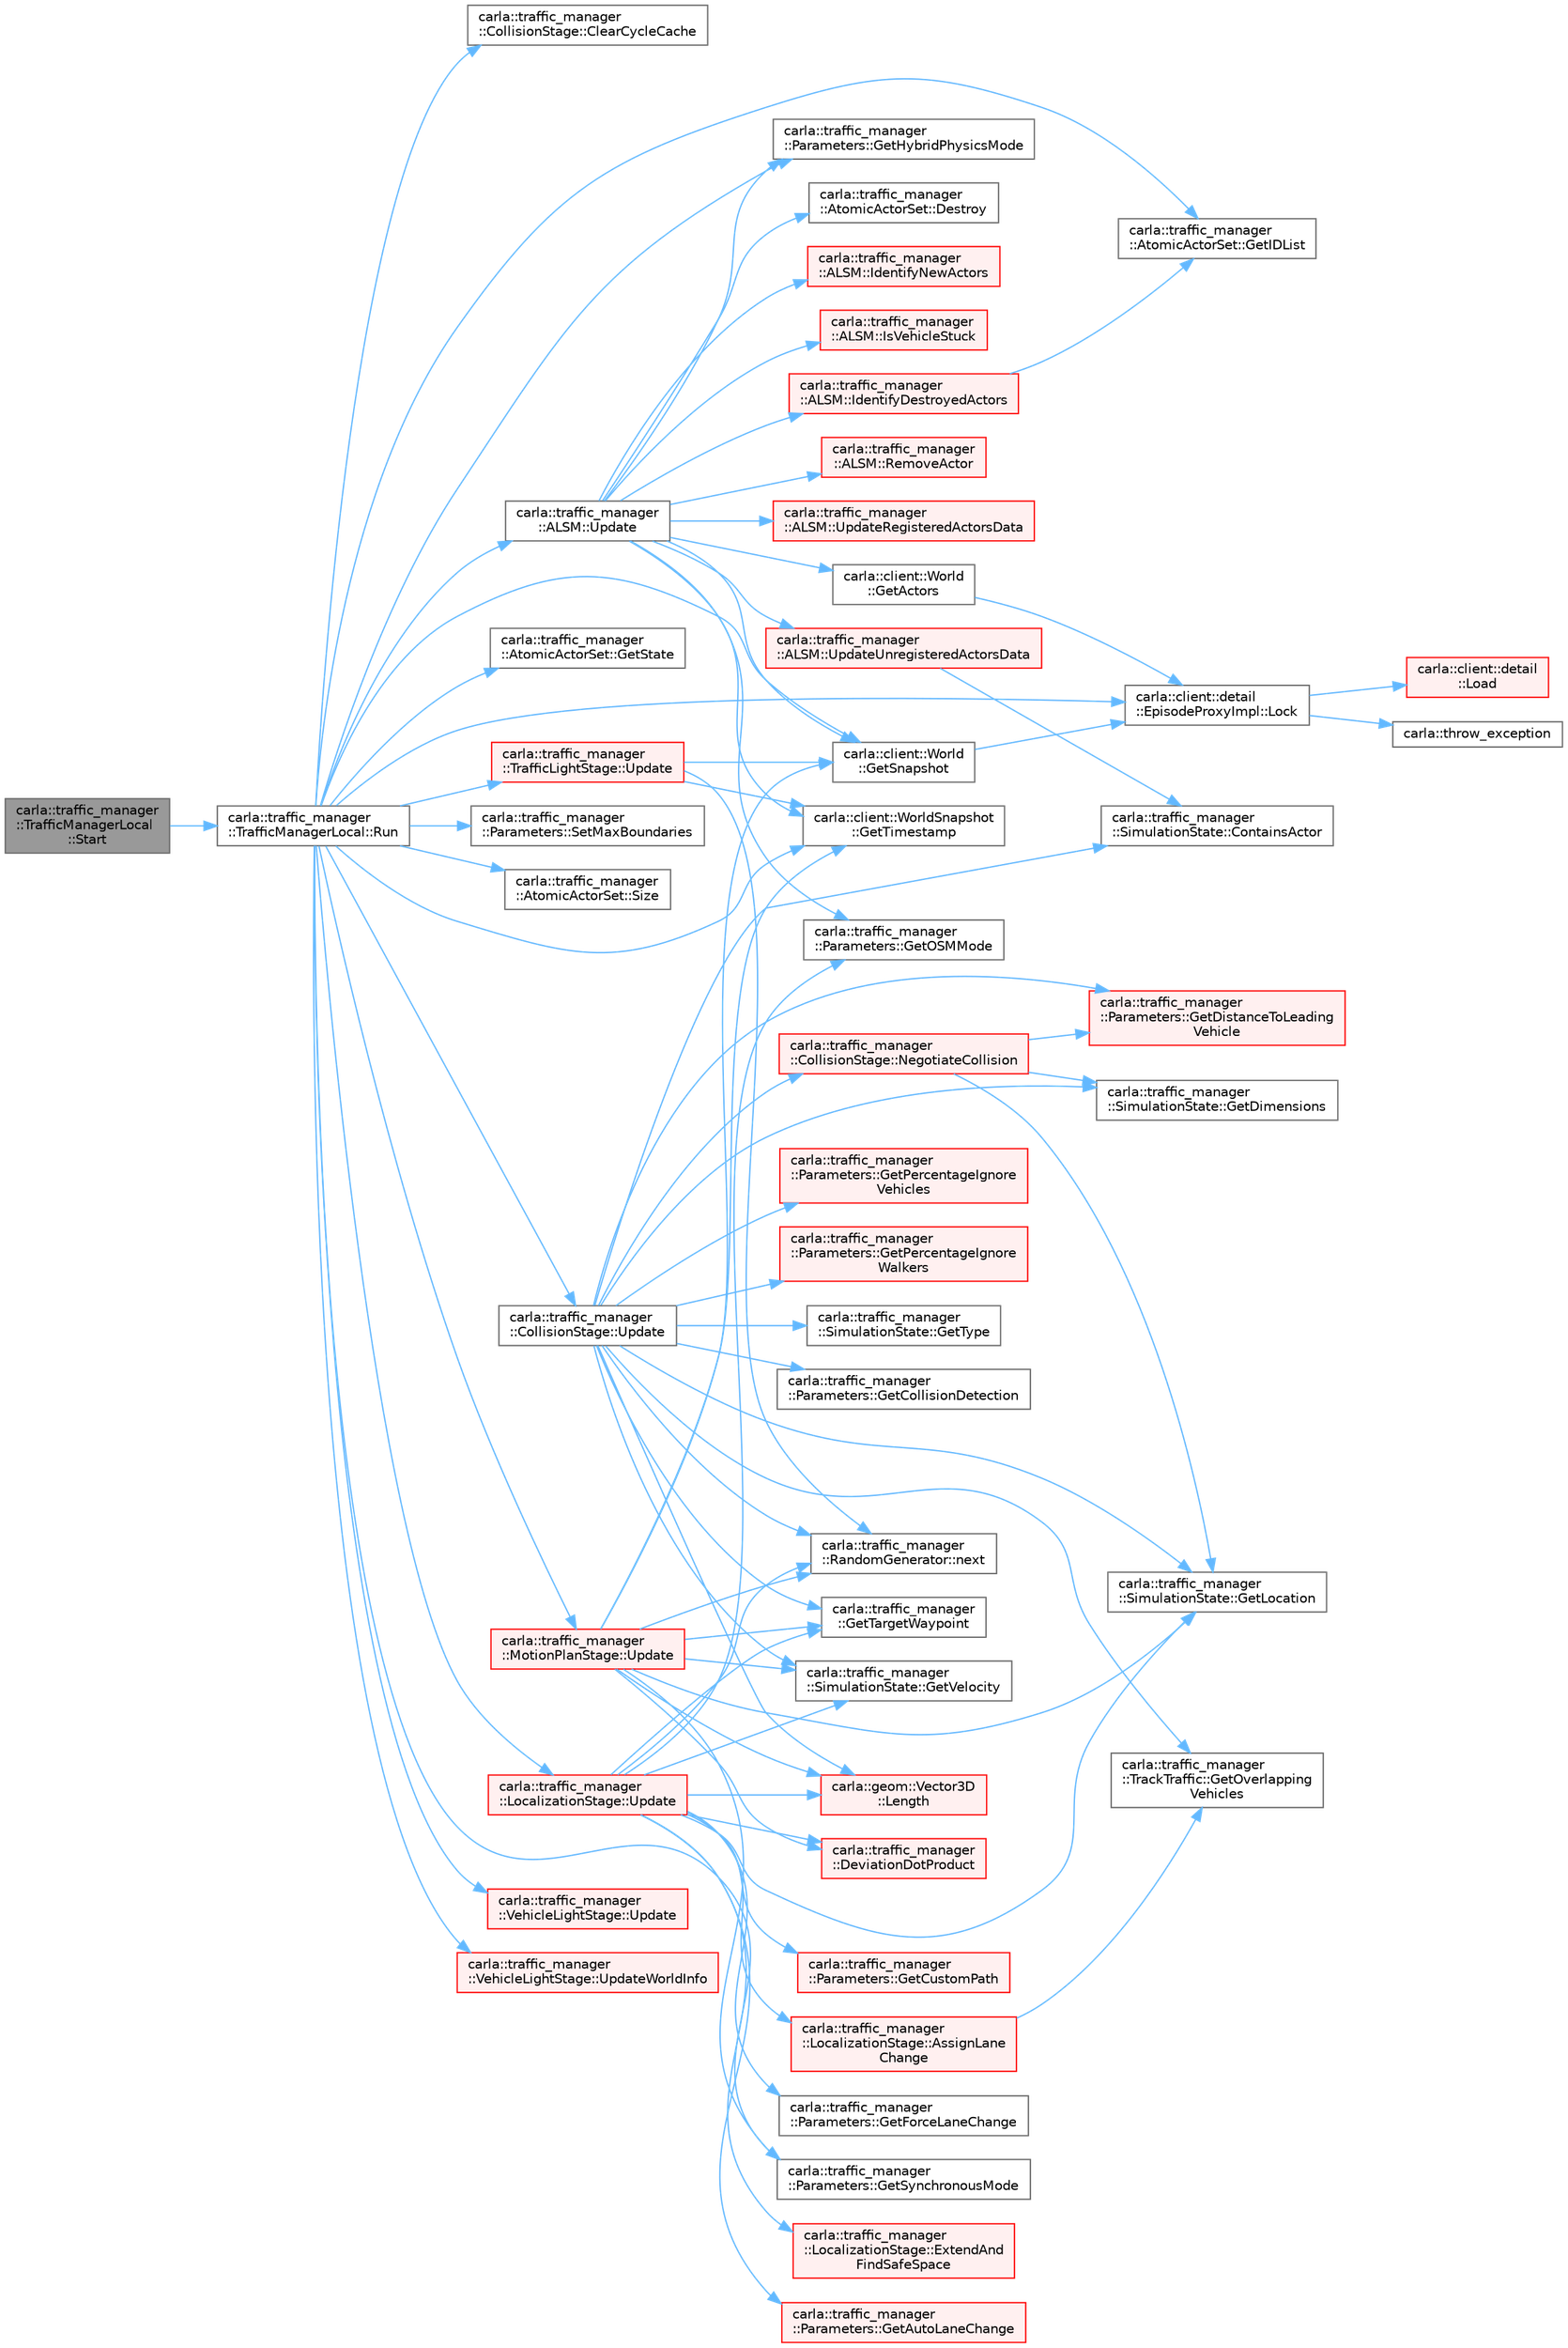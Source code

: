 digraph "carla::traffic_manager::TrafficManagerLocal::Start"
{
 // INTERACTIVE_SVG=YES
 // LATEX_PDF_SIZE
  bgcolor="transparent";
  edge [fontname=Helvetica,fontsize=10,labelfontname=Helvetica,labelfontsize=10];
  node [fontname=Helvetica,fontsize=10,shape=box,height=0.2,width=0.4];
  rankdir="LR";
  Node1 [id="Node000001",label="carla::traffic_manager\l::TrafficManagerLocal\l::Start",height=0.2,width=0.4,color="gray40", fillcolor="grey60", style="filled", fontcolor="black",tooltip="To start the TrafficManager."];
  Node1 -> Node2 [id="edge1_Node000001_Node000002",color="steelblue1",style="solid",tooltip=" "];
  Node2 [id="Node000002",label="carla::traffic_manager\l::TrafficManagerLocal::Run",height=0.2,width=0.4,color="grey40", fillcolor="white", style="filled",URL="$da/d0f/classcarla_1_1traffic__manager_1_1TrafficManagerLocal.html#a6d67cce3d0e5a48056645270364fe637",tooltip="Initiates thread to run the TrafficManager sequentially."];
  Node2 -> Node3 [id="edge2_Node000002_Node000003",color="steelblue1",style="solid",tooltip=" "];
  Node3 [id="Node000003",label="carla::traffic_manager\l::CollisionStage::ClearCycleCache",height=0.2,width=0.4,color="grey40", fillcolor="white", style="filled",URL="$d1/d26/classcarla_1_1traffic__manager_1_1CollisionStage.html#a56083dd08a37d714b053afe83117e396",tooltip=" "];
  Node2 -> Node4 [id="edge3_Node000002_Node000004",color="steelblue1",style="solid",tooltip=" "];
  Node4 [id="Node000004",label="carla::traffic_manager\l::Parameters::GetHybridPhysicsMode",height=0.2,width=0.4,color="grey40", fillcolor="white", style="filled",URL="$d6/ddb/classcarla_1_1traffic__manager_1_1Parameters.html#ae568df23309a6ddebb42331bdbeef73b",tooltip="Method to retrieve hybrid physics mode."];
  Node2 -> Node5 [id="edge4_Node000002_Node000005",color="steelblue1",style="solid",tooltip=" "];
  Node5 [id="Node000005",label="carla::traffic_manager\l::AtomicActorSet::GetIDList",height=0.2,width=0.4,color="grey40", fillcolor="white", style="filled",URL="$d6/d8c/classcarla_1_1traffic__manager_1_1AtomicActorSet.html#a3e33d35c4c1afe440ecbbe052d04648b",tooltip=" "];
  Node2 -> Node6 [id="edge5_Node000002_Node000006",color="steelblue1",style="solid",tooltip=" "];
  Node6 [id="Node000006",label="carla::client::World\l::GetSnapshot",height=0.2,width=0.4,color="grey40", fillcolor="white", style="filled",URL="$db/d1f/classcarla_1_1client_1_1World.html#a259343e4a40aba854336762e415a4397",tooltip="Return a snapshot of the world at this moment."];
  Node6 -> Node7 [id="edge6_Node000006_Node000007",color="steelblue1",style="solid",tooltip=" "];
  Node7 [id="Node000007",label="carla::client::detail\l::EpisodeProxyImpl::Lock",height=0.2,width=0.4,color="grey40", fillcolor="white", style="filled",URL="$d1/dd3/classcarla_1_1client_1_1detail_1_1EpisodeProxyImpl.html#aaca857645fbeb6546b4a03a663bb65af",tooltip="Same as TryLock but never return nullptr."];
  Node7 -> Node8 [id="edge7_Node000007_Node000008",color="steelblue1",style="solid",tooltip=" "];
  Node8 [id="Node000008",label="carla::client::detail\l::Load",height=0.2,width=0.4,color="red", fillcolor="#FFF0F0", style="filled",URL="$d8/dcd/namespacecarla_1_1client_1_1detail.html#aa47f72a521d97fe3574a56e808b509d8",tooltip=" "];
  Node7 -> Node10 [id="edge8_Node000007_Node000010",color="steelblue1",style="solid",tooltip=" "];
  Node10 [id="Node000010",label="carla::throw_exception",height=0.2,width=0.4,color="grey40", fillcolor="white", style="filled",URL="$d9/d36/namespacecarla.html#a23602ab663165210a7757d6108f6b3cd",tooltip=" "];
  Node2 -> Node11 [id="edge9_Node000002_Node000011",color="steelblue1",style="solid",tooltip=" "];
  Node11 [id="Node000011",label="carla::traffic_manager\l::AtomicActorSet::GetState",height=0.2,width=0.4,color="grey40", fillcolor="white", style="filled",URL="$d6/d8c/classcarla_1_1traffic__manager_1_1AtomicActorSet.html#ab59d429b7bfffa98a5953b56e6b0244e",tooltip=" "];
  Node2 -> Node12 [id="edge10_Node000002_Node000012",color="steelblue1",style="solid",tooltip=" "];
  Node12 [id="Node000012",label="carla::traffic_manager\l::Parameters::GetSynchronousMode",height=0.2,width=0.4,color="grey40", fillcolor="white", style="filled",URL="$d6/ddb/classcarla_1_1traffic__manager_1_1Parameters.html#ab9c3b8926edbad39793deed0e0a0b83c",tooltip="Method to get synchronous mode."];
  Node2 -> Node13 [id="edge11_Node000002_Node000013",color="steelblue1",style="solid",tooltip=" "];
  Node13 [id="Node000013",label="carla::client::WorldSnapshot\l::GetTimestamp",height=0.2,width=0.4,color="grey40", fillcolor="white", style="filled",URL="$d4/dc6/classcarla_1_1client_1_1WorldSnapshot.html#a52ead59d048a20a519b7c78519648c4f",tooltip="Get timestamp of this snapshot."];
  Node2 -> Node7 [id="edge12_Node000002_Node000007",color="steelblue1",style="solid",tooltip=" "];
  Node2 -> Node14 [id="edge13_Node000002_Node000014",color="steelblue1",style="solid",tooltip=" "];
  Node14 [id="Node000014",label="carla::traffic_manager\l::Parameters::SetMaxBoundaries",height=0.2,width=0.4,color="grey40", fillcolor="white", style="filled",URL="$d6/ddb/classcarla_1_1traffic__manager_1_1Parameters.html#a92a6013f86dd02abcbf78a06842deb1e",tooltip="Method to set limits for boundaries when respawning vehicles."];
  Node2 -> Node15 [id="edge14_Node000002_Node000015",color="steelblue1",style="solid",tooltip=" "];
  Node15 [id="Node000015",label="carla::traffic_manager\l::AtomicActorSet::Size",height=0.2,width=0.4,color="grey40", fillcolor="white", style="filled",URL="$d6/d8c/classcarla_1_1traffic__manager_1_1AtomicActorSet.html#ad7b8a1eea19ca801a6d860d2e7c4e723",tooltip=" "];
  Node2 -> Node16 [id="edge15_Node000002_Node000016",color="steelblue1",style="solid",tooltip=" "];
  Node16 [id="Node000016",label="carla::traffic_manager\l::ALSM::Update",height=0.2,width=0.4,color="grey40", fillcolor="white", style="filled",URL="$d2/d75/classcarla_1_1traffic__manager_1_1ALSM.html#a0a506446f6810014b6da12d0dcba0748",tooltip=" "];
  Node16 -> Node17 [id="edge16_Node000016_Node000017",color="steelblue1",style="solid",tooltip=" "];
  Node17 [id="Node000017",label="carla::traffic_manager\l::AtomicActorSet::Destroy",height=0.2,width=0.4,color="grey40", fillcolor="white", style="filled",URL="$d6/d8c/classcarla_1_1traffic__manager_1_1AtomicActorSet.html#a2d1ebadba4b9df27347f89c92d9ad3e0",tooltip=" "];
  Node16 -> Node18 [id="edge17_Node000016_Node000018",color="steelblue1",style="solid",tooltip=" "];
  Node18 [id="Node000018",label="carla::client::World\l::GetActors",height=0.2,width=0.4,color="grey40", fillcolor="white", style="filled",URL="$db/d1f/classcarla_1_1client_1_1World.html#a04a22f65ea5ccd3e93b833503dda6d65",tooltip="Return a list with all the actors currently present in the world."];
  Node18 -> Node7 [id="edge18_Node000018_Node000007",color="steelblue1",style="solid",tooltip=" "];
  Node16 -> Node4 [id="edge19_Node000016_Node000004",color="steelblue1",style="solid",tooltip=" "];
  Node16 -> Node19 [id="edge20_Node000016_Node000019",color="steelblue1",style="solid",tooltip=" "];
  Node19 [id="Node000019",label="carla::traffic_manager\l::Parameters::GetOSMMode",height=0.2,width=0.4,color="grey40", fillcolor="white", style="filled",URL="$d6/ddb/classcarla_1_1traffic__manager_1_1Parameters.html#a471d15917c1e5a13fbdf2a6787443c1d",tooltip="Method to get Open Street Map mode."];
  Node16 -> Node6 [id="edge21_Node000016_Node000006",color="steelblue1",style="solid",tooltip=" "];
  Node16 -> Node13 [id="edge22_Node000016_Node000013",color="steelblue1",style="solid",tooltip=" "];
  Node16 -> Node20 [id="edge23_Node000016_Node000020",color="steelblue1",style="solid",tooltip=" "];
  Node20 [id="Node000020",label="carla::traffic_manager\l::ALSM::IdentifyDestroyedActors",height=0.2,width=0.4,color="red", fillcolor="#FFF0F0", style="filled",URL="$d2/d75/classcarla_1_1traffic__manager_1_1ALSM.html#aef2962d7072799f698d3bd725f8e713f",tooltip=" "];
  Node20 -> Node5 [id="edge24_Node000020_Node000005",color="steelblue1",style="solid",tooltip=" "];
  Node16 -> Node22 [id="edge25_Node000016_Node000022",color="steelblue1",style="solid",tooltip=" "];
  Node22 [id="Node000022",label="carla::traffic_manager\l::ALSM::IdentifyNewActors",height=0.2,width=0.4,color="red", fillcolor="#FFF0F0", style="filled",URL="$d2/d75/classcarla_1_1traffic__manager_1_1ALSM.html#a2bcfbcb3a48589c581f457d4dc4b4095",tooltip=" "];
  Node16 -> Node23 [id="edge26_Node000016_Node000023",color="steelblue1",style="solid",tooltip=" "];
  Node23 [id="Node000023",label="carla::traffic_manager\l::ALSM::IsVehicleStuck",height=0.2,width=0.4,color="red", fillcolor="#FFF0F0", style="filled",URL="$d2/d75/classcarla_1_1traffic__manager_1_1ALSM.html#a8960baa40ebe29297764a3418a7c83f9",tooltip=" "];
  Node16 -> Node25 [id="edge27_Node000016_Node000025",color="steelblue1",style="solid",tooltip=" "];
  Node25 [id="Node000025",label="carla::traffic_manager\l::ALSM::RemoveActor",height=0.2,width=0.4,color="red", fillcolor="#FFF0F0", style="filled",URL="$d2/d75/classcarla_1_1traffic__manager_1_1ALSM.html#a33160b538ce38f9ec4a0942f9fa53d86",tooltip=" "];
  Node16 -> Node35 [id="edge28_Node000016_Node000035",color="steelblue1",style="solid",tooltip=" "];
  Node35 [id="Node000035",label="carla::traffic_manager\l::ALSM::UpdateRegisteredActorsData",height=0.2,width=0.4,color="red", fillcolor="#FFF0F0", style="filled",URL="$d2/d75/classcarla_1_1traffic__manager_1_1ALSM.html#ad15f10c71f3da095c15de0aab2c4462d",tooltip=" "];
  Node16 -> Node51 [id="edge29_Node000016_Node000051",color="steelblue1",style="solid",tooltip=" "];
  Node51 [id="Node000051",label="carla::traffic_manager\l::ALSM::UpdateUnregisteredActorsData",height=0.2,width=0.4,color="red", fillcolor="#FFF0F0", style="filled",URL="$d2/d75/classcarla_1_1traffic__manager_1_1ALSM.html#ab2987ec9734853767e94428fd78421e7",tooltip=" "];
  Node51 -> Node42 [id="edge30_Node000051_Node000042",color="steelblue1",style="solid",tooltip=" "];
  Node42 [id="Node000042",label="carla::traffic_manager\l::SimulationState::ContainsActor",height=0.2,width=0.4,color="grey40", fillcolor="white", style="filled",URL="$d9/d2b/classcarla_1_1traffic__manager_1_1SimulationState.html#a5755ec593372450d03d5f62f3e082a9c",tooltip=" "];
  Node2 -> Node54 [id="edge31_Node000002_Node000054",color="steelblue1",style="solid",tooltip=" "];
  Node54 [id="Node000054",label="carla::traffic_manager\l::CollisionStage::Update",height=0.2,width=0.4,color="grey40", fillcolor="white", style="filled",URL="$d1/d26/classcarla_1_1traffic__manager_1_1CollisionStage.html#ac446efd585519bce8de5740158758158",tooltip=" "];
  Node54 -> Node42 [id="edge32_Node000054_Node000042",color="steelblue1",style="solid",tooltip=" "];
  Node54 -> Node55 [id="edge33_Node000054_Node000055",color="steelblue1",style="solid",tooltip=" "];
  Node55 [id="Node000055",label="carla::traffic_manager\l::Parameters::GetCollisionDetection",height=0.2,width=0.4,color="grey40", fillcolor="white", style="filled",URL="$d6/ddb/classcarla_1_1traffic__manager_1_1Parameters.html#a25c5a09baf9f4a30fa7fd5da25d60924",tooltip="Method to query collision avoidance rule between a pair of vehicles."];
  Node54 -> Node56 [id="edge34_Node000054_Node000056",color="steelblue1",style="solid",tooltip=" "];
  Node56 [id="Node000056",label="carla::traffic_manager\l::SimulationState::GetDimensions",height=0.2,width=0.4,color="grey40", fillcolor="white", style="filled",URL="$d9/d2b/classcarla_1_1traffic__manager_1_1SimulationState.html#ad6ddbe9d9c32c09b56ca9ac2a0476c4f",tooltip=" "];
  Node54 -> Node57 [id="edge35_Node000054_Node000057",color="steelblue1",style="solid",tooltip=" "];
  Node57 [id="Node000057",label="carla::traffic_manager\l::Parameters::GetDistanceToLeading\lVehicle",height=0.2,width=0.4,color="red", fillcolor="#FFF0F0", style="filled",URL="$d6/ddb/classcarla_1_1traffic__manager_1_1Parameters.html#a1b869a069fdc1d76dd9e71c44b357f82",tooltip="Method to query distance to leading vehicle for a given vehicle."];
  Node54 -> Node44 [id="edge36_Node000054_Node000044",color="steelblue1",style="solid",tooltip=" "];
  Node44 [id="Node000044",label="carla::traffic_manager\l::SimulationState::GetLocation",height=0.2,width=0.4,color="grey40", fillcolor="white", style="filled",URL="$d9/d2b/classcarla_1_1traffic__manager_1_1SimulationState.html#a59ede59f9972bf3dd9fc2c4b6b1e8233",tooltip=" "];
  Node54 -> Node60 [id="edge37_Node000054_Node000060",color="steelblue1",style="solid",tooltip=" "];
  Node60 [id="Node000060",label="carla::traffic_manager\l::TrackTraffic::GetOverlapping\lVehicles",height=0.2,width=0.4,color="grey40", fillcolor="white", style="filled",URL="$d2/d36/classcarla_1_1traffic__manager_1_1TrackTraffic.html#a856482783656c84dc63362a947b91216",tooltip=" "];
  Node54 -> Node61 [id="edge38_Node000054_Node000061",color="steelblue1",style="solid",tooltip=" "];
  Node61 [id="Node000061",label="carla::traffic_manager\l::Parameters::GetPercentageIgnore\lVehicles",height=0.2,width=0.4,color="red", fillcolor="#FFF0F0", style="filled",URL="$d6/ddb/classcarla_1_1traffic__manager_1_1Parameters.html#ab060c8e12953602f6f9aee02b323b852",tooltip="Method to get % to ignore any vehicle."];
  Node54 -> Node62 [id="edge39_Node000054_Node000062",color="steelblue1",style="solid",tooltip=" "];
  Node62 [id="Node000062",label="carla::traffic_manager\l::Parameters::GetPercentageIgnore\lWalkers",height=0.2,width=0.4,color="red", fillcolor="#FFF0F0", style="filled",URL="$d6/ddb/classcarla_1_1traffic__manager_1_1Parameters.html#a0930b4ee148cdbbf5360e143a30fbd6f",tooltip="Method to get % to ignore any walker."];
  Node54 -> Node63 [id="edge40_Node000054_Node000063",color="steelblue1",style="solid",tooltip=" "];
  Node63 [id="Node000063",label="carla::traffic_manager\l::GetTargetWaypoint",height=0.2,width=0.4,color="grey40", fillcolor="white", style="filled",URL="$d0/db7/namespacecarla_1_1traffic__manager.html#aa6a228c96ec5c8ff54d8f49f4bb294d8",tooltip=" "];
  Node54 -> Node64 [id="edge41_Node000054_Node000064",color="steelblue1",style="solid",tooltip=" "];
  Node64 [id="Node000064",label="carla::traffic_manager\l::SimulationState::GetType",height=0.2,width=0.4,color="grey40", fillcolor="white", style="filled",URL="$d9/d2b/classcarla_1_1traffic__manager_1_1SimulationState.html#acc21d48ec73259ee9d8ee445a1e9f2dc",tooltip=" "];
  Node54 -> Node45 [id="edge42_Node000054_Node000045",color="steelblue1",style="solid",tooltip=" "];
  Node45 [id="Node000045",label="carla::traffic_manager\l::SimulationState::GetVelocity",height=0.2,width=0.4,color="grey40", fillcolor="white", style="filled",URL="$d9/d2b/classcarla_1_1traffic__manager_1_1SimulationState.html#aba3bd1759653ecc9f95629de0a2beadd",tooltip=" "];
  Node54 -> Node65 [id="edge43_Node000054_Node000065",color="steelblue1",style="solid",tooltip=" "];
  Node65 [id="Node000065",label="carla::geom::Vector3D\l::Length",height=0.2,width=0.4,color="red", fillcolor="#FFF0F0", style="filled",URL="$d9/dfe/classcarla_1_1geom_1_1Vector3D.html#aaa4bec48ae0734cca2c027df30ea6b34",tooltip=" "];
  Node54 -> Node66 [id="edge44_Node000054_Node000066",color="steelblue1",style="solid",tooltip=" "];
  Node66 [id="Node000066",label="carla::traffic_manager\l::CollisionStage::NegotiateCollision",height=0.2,width=0.4,color="red", fillcolor="#FFF0F0", style="filled",URL="$d1/d26/classcarla_1_1traffic__manager_1_1CollisionStage.html#af9c0740908fbcb2f077fb513224b2b4e",tooltip=" "];
  Node66 -> Node56 [id="edge45_Node000066_Node000056",color="steelblue1",style="solid",tooltip=" "];
  Node66 -> Node57 [id="edge46_Node000066_Node000057",color="steelblue1",style="solid",tooltip=" "];
  Node66 -> Node44 [id="edge47_Node000066_Node000044",color="steelblue1",style="solid",tooltip=" "];
  Node54 -> Node75 [id="edge48_Node000054_Node000075",color="steelblue1",style="solid",tooltip=" "];
  Node75 [id="Node000075",label="carla::traffic_manager\l::RandomGenerator::next",height=0.2,width=0.4,color="grey40", fillcolor="white", style="filled",URL="$d2/df0/classcarla_1_1traffic__manager_1_1RandomGenerator.html#a1ec8197b4d66c63f1ee3e207c1284bd1",tooltip=" "];
  Node2 -> Node76 [id="edge49_Node000002_Node000076",color="steelblue1",style="solid",tooltip=" "];
  Node76 [id="Node000076",label="carla::traffic_manager\l::LocalizationStage::Update",height=0.2,width=0.4,color="red", fillcolor="#FFF0F0", style="filled",URL="$d6/da2/classcarla_1_1traffic__manager_1_1LocalizationStage.html#acf066b922ba5c21c6b6ee23d35731d91",tooltip=" "];
  Node76 -> Node77 [id="edge50_Node000076_Node000077",color="steelblue1",style="solid",tooltip=" "];
  Node77 [id="Node000077",label="carla::traffic_manager\l::LocalizationStage::AssignLane\lChange",height=0.2,width=0.4,color="red", fillcolor="#FFF0F0", style="filled",URL="$d6/da2/classcarla_1_1traffic__manager_1_1LocalizationStage.html#a9f76e39404feb468084348215d3765c9",tooltip=" "];
  Node77 -> Node60 [id="edge51_Node000077_Node000060",color="steelblue1",style="solid",tooltip=" "];
  Node76 -> Node79 [id="edge52_Node000076_Node000079",color="steelblue1",style="solid",tooltip=" "];
  Node79 [id="Node000079",label="carla::traffic_manager\l::DeviationDotProduct",height=0.2,width=0.4,color="red", fillcolor="#FFF0F0", style="filled",URL="$d0/db7/namespacecarla_1_1traffic__manager.html#af3c2122d4e257fe9e2a2529ce4fc0ba0",tooltip="Returns the dot product between the vehicle's heading vector and the vector along the direction to th..."];
  Node76 -> Node80 [id="edge53_Node000076_Node000080",color="steelblue1",style="solid",tooltip=" "];
  Node80 [id="Node000080",label="carla::traffic_manager\l::LocalizationStage::ExtendAnd\lFindSafeSpace",height=0.2,width=0.4,color="red", fillcolor="#FFF0F0", style="filled",URL="$d6/da2/classcarla_1_1traffic__manager_1_1LocalizationStage.html#a54529199aa49e3e0c5476ba0da376850",tooltip=" "];
  Node76 -> Node82 [id="edge54_Node000076_Node000082",color="steelblue1",style="solid",tooltip=" "];
  Node82 [id="Node000082",label="carla::traffic_manager\l::Parameters::GetAutoLaneChange",height=0.2,width=0.4,color="red", fillcolor="#FFF0F0", style="filled",URL="$d6/ddb/classcarla_1_1traffic__manager_1_1Parameters.html#a8827b6bef8b41a9d436e08377ba6ff8f",tooltip="Method to query auto lane change rule for a vehicle."];
  Node76 -> Node83 [id="edge55_Node000076_Node000083",color="steelblue1",style="solid",tooltip=" "];
  Node83 [id="Node000083",label="carla::traffic_manager\l::Parameters::GetCustomPath",height=0.2,width=0.4,color="red", fillcolor="#FFF0F0", style="filled",URL="$d6/ddb/classcarla_1_1traffic__manager_1_1Parameters.html#aaab45615ee0bcd87320ab3ee06f0e995",tooltip="Method to get a custom path."];
  Node76 -> Node84 [id="edge56_Node000076_Node000084",color="steelblue1",style="solid",tooltip=" "];
  Node84 [id="Node000084",label="carla::traffic_manager\l::Parameters::GetForceLaneChange",height=0.2,width=0.4,color="grey40", fillcolor="white", style="filled",URL="$d6/ddb/classcarla_1_1traffic__manager_1_1Parameters.html#a12f17c67464cb6d366eaeaa282e04d8c",tooltip="Method to query lane change command for a vehicle."];
  Node76 -> Node44 [id="edge57_Node000076_Node000044",color="steelblue1",style="solid",tooltip=" "];
  Node76 -> Node19 [id="edge58_Node000076_Node000019",color="steelblue1",style="solid",tooltip=" "];
  Node76 -> Node63 [id="edge59_Node000076_Node000063",color="steelblue1",style="solid",tooltip=" "];
  Node76 -> Node45 [id="edge60_Node000076_Node000045",color="steelblue1",style="solid",tooltip=" "];
  Node76 -> Node65 [id="edge61_Node000076_Node000065",color="steelblue1",style="solid",tooltip=" "];
  Node76 -> Node75 [id="edge62_Node000076_Node000075",color="steelblue1",style="solid",tooltip=" "];
  Node2 -> Node101 [id="edge63_Node000002_Node000101",color="steelblue1",style="solid",tooltip=" "];
  Node101 [id="Node000101",label="carla::traffic_manager\l::MotionPlanStage::Update",height=0.2,width=0.4,color="red", fillcolor="#FFF0F0", style="filled",URL="$dd/df9/classcarla_1_1traffic__manager_1_1MotionPlanStage.html#a7a57d649d96daccb2e2ee9780f24c4ec",tooltip=" "];
  Node101 -> Node79 [id="edge64_Node000101_Node000079",color="steelblue1",style="solid",tooltip=" "];
  Node101 -> Node44 [id="edge65_Node000101_Node000044",color="steelblue1",style="solid",tooltip=" "];
  Node101 -> Node6 [id="edge66_Node000101_Node000006",color="steelblue1",style="solid",tooltip=" "];
  Node101 -> Node12 [id="edge67_Node000101_Node000012",color="steelblue1",style="solid",tooltip=" "];
  Node101 -> Node63 [id="edge68_Node000101_Node000063",color="steelblue1",style="solid",tooltip=" "];
  Node101 -> Node13 [id="edge69_Node000101_Node000013",color="steelblue1",style="solid",tooltip=" "];
  Node101 -> Node45 [id="edge70_Node000101_Node000045",color="steelblue1",style="solid",tooltip=" "];
  Node101 -> Node65 [id="edge71_Node000101_Node000065",color="steelblue1",style="solid",tooltip=" "];
  Node101 -> Node75 [id="edge72_Node000101_Node000075",color="steelblue1",style="solid",tooltip=" "];
  Node2 -> Node130 [id="edge73_Node000002_Node000130",color="steelblue1",style="solid",tooltip=" "];
  Node130 [id="Node000130",label="carla::traffic_manager\l::TrafficLightStage::Update",height=0.2,width=0.4,color="red", fillcolor="#FFF0F0", style="filled",URL="$d5/db3/classcarla_1_1traffic__manager_1_1TrafficLightStage.html#a3566443b6d621479786b1906f76094d4",tooltip=" "];
  Node130 -> Node6 [id="edge74_Node000130_Node000006",color="steelblue1",style="solid",tooltip=" "];
  Node130 -> Node13 [id="edge75_Node000130_Node000013",color="steelblue1",style="solid",tooltip=" "];
  Node130 -> Node75 [id="edge76_Node000130_Node000075",color="steelblue1",style="solid",tooltip=" "];
  Node2 -> Node136 [id="edge77_Node000002_Node000136",color="steelblue1",style="solid",tooltip=" "];
  Node136 [id="Node000136",label="carla::traffic_manager\l::VehicleLightStage::Update",height=0.2,width=0.4,color="red", fillcolor="#FFF0F0", style="filled",URL="$dd/de2/classcarla_1_1traffic__manager_1_1VehicleLightStage.html#acd3322c1515bebbc505b44490d4ffb05",tooltip=" "];
  Node2 -> Node138 [id="edge78_Node000002_Node000138",color="steelblue1",style="solid",tooltip=" "];
  Node138 [id="Node000138",label="carla::traffic_manager\l::VehicleLightStage::UpdateWorldInfo",height=0.2,width=0.4,color="red", fillcolor="#FFF0F0", style="filled",URL="$dd/de2/classcarla_1_1traffic__manager_1_1VehicleLightStage.html#a493ad231b7e1561a94a061733c00a610",tooltip=" "];
}
